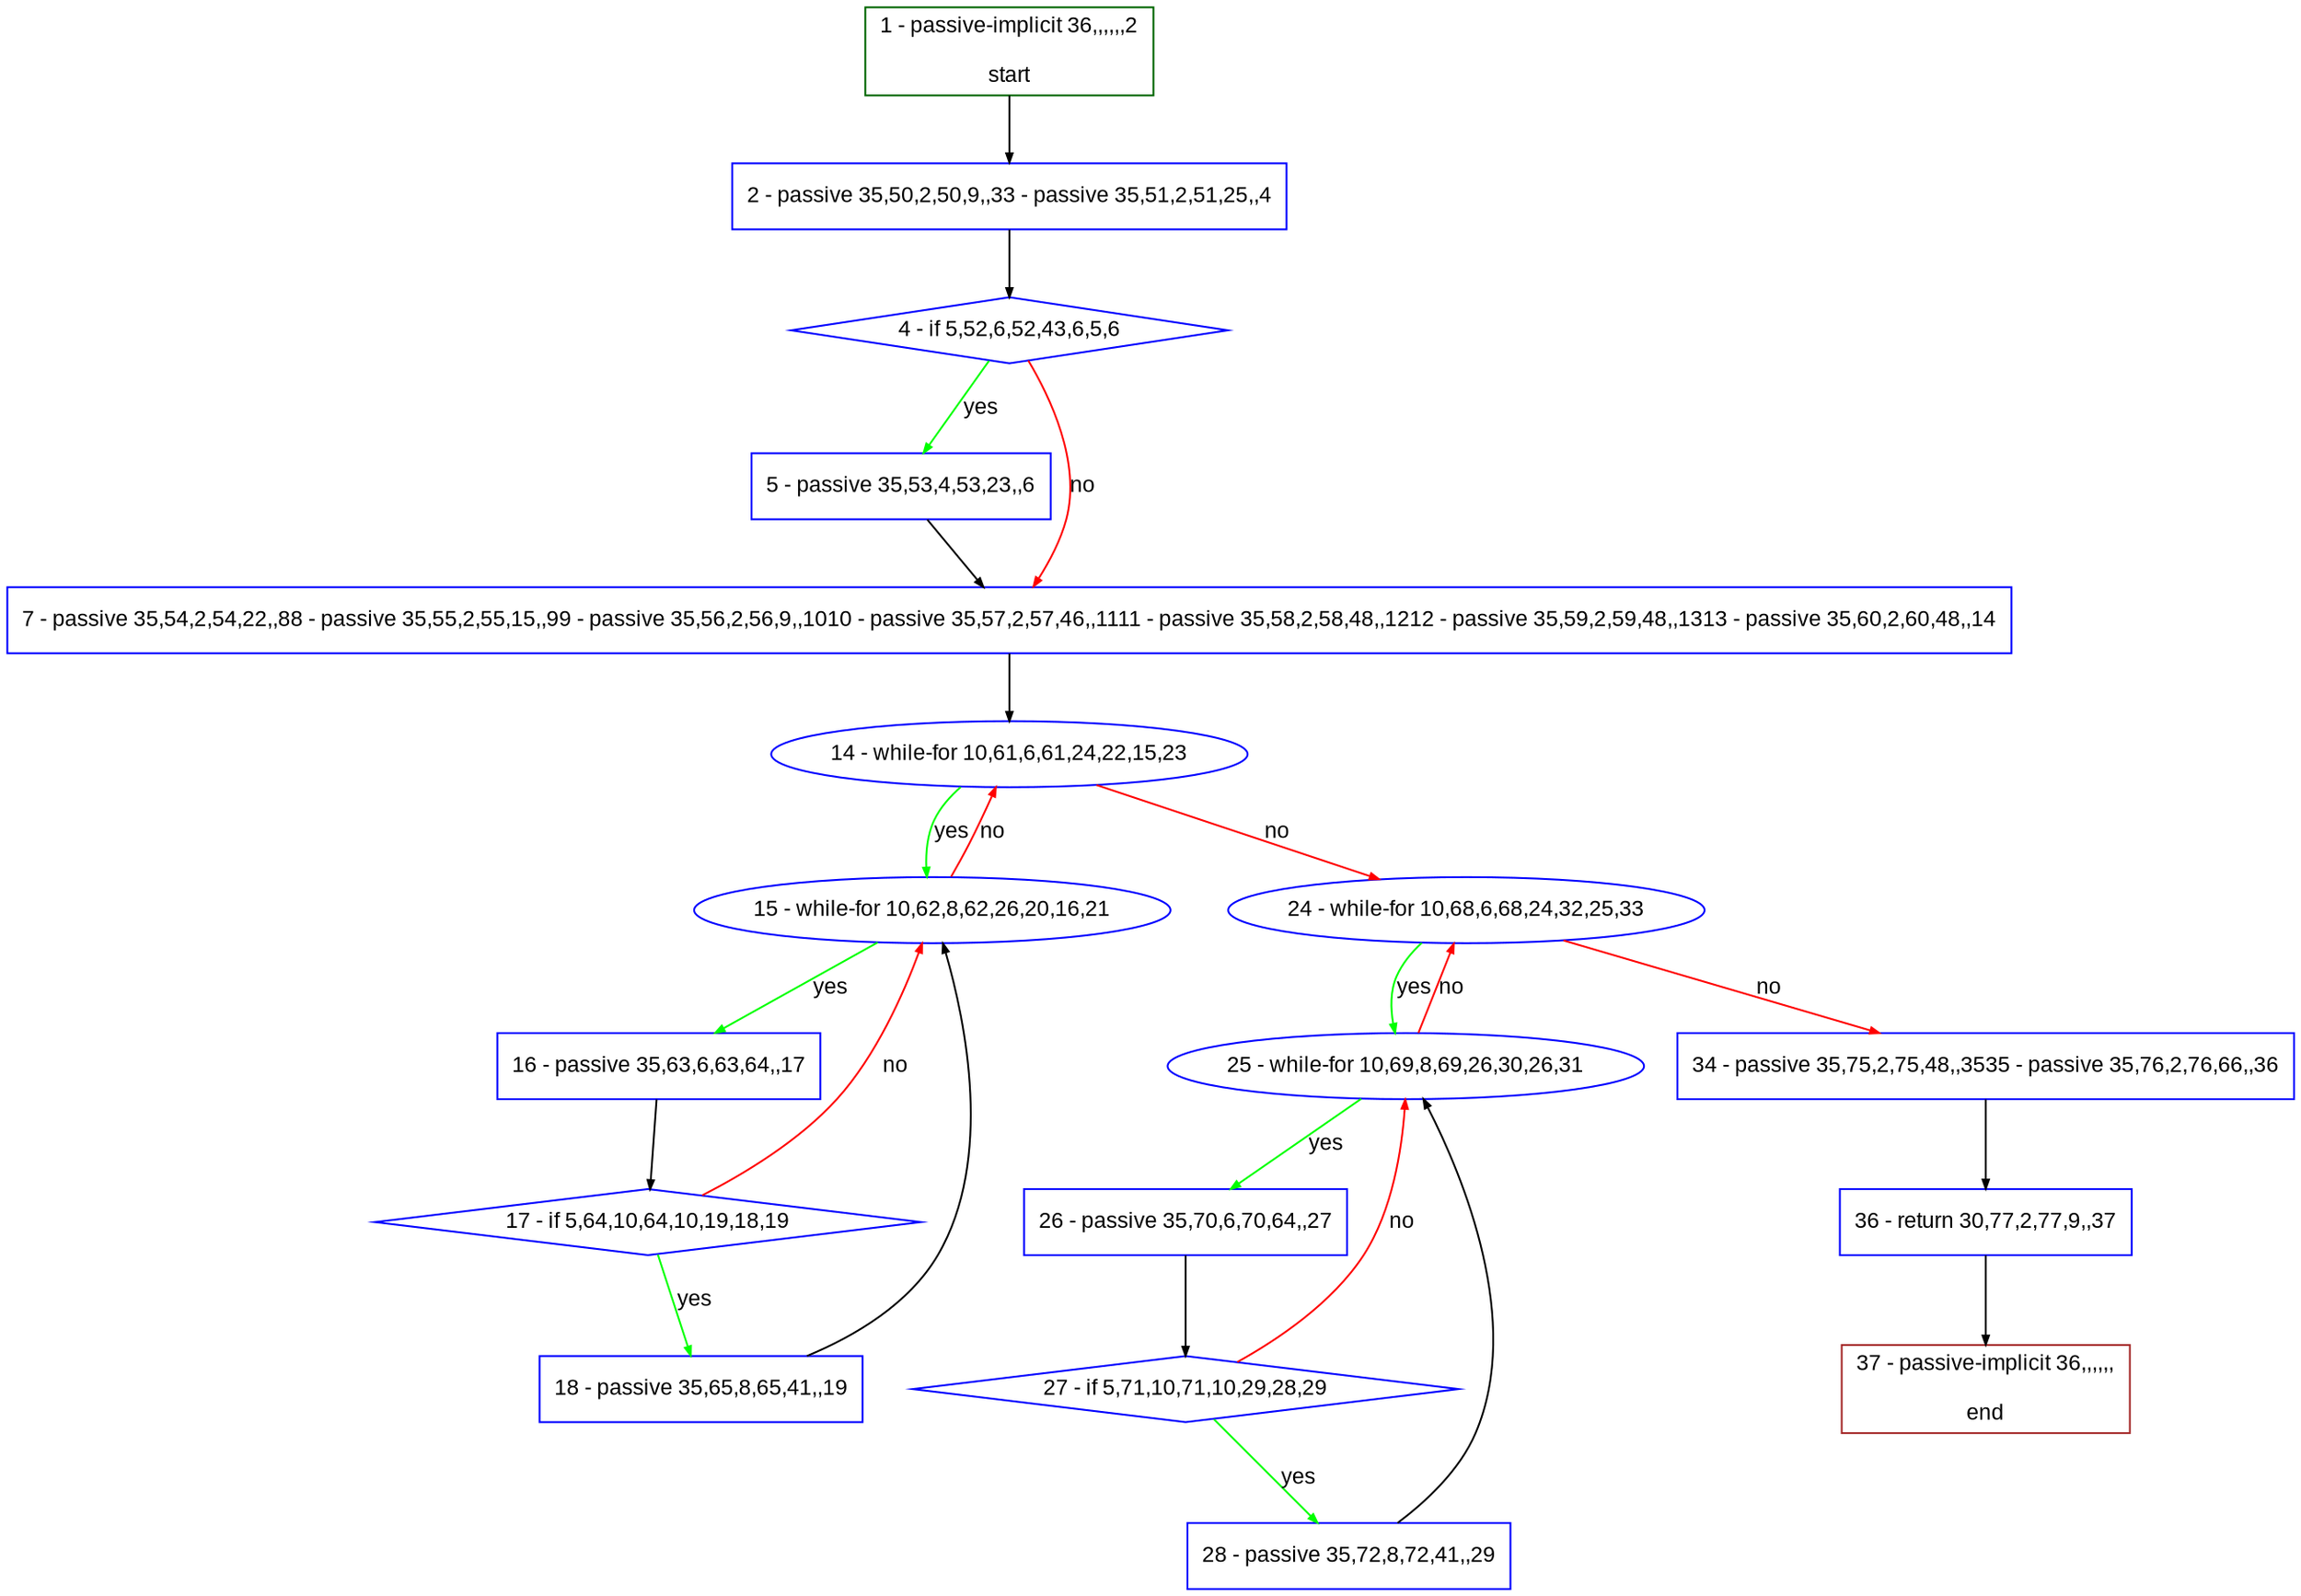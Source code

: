 digraph "" {
  graph [pack="true", label="", fontsize="12", packmode="clust", fontname="Arial", fillcolor="#FFFFCC", bgcolor="white", style="rounded,filled", compound="true"];
  node [node_initialized="no", label="", color="grey", fontsize="12", fillcolor="white", fontname="Arial", style="filled", shape="rectangle", compound="true", fixedsize="false"];
  edge [fontcolor="black", arrowhead="normal", arrowtail="none", arrowsize="0.5", ltail="", label="", color="black", fontsize="12", lhead="", fontname="Arial", dir="forward", compound="true"];
  __N1 [label="2 - passive 35,50,2,50,9,,33 - passive 35,51,2,51,25,,4", color="#0000ff", fillcolor="#ffffff", style="filled", shape="box"];
  __N2 [label="1 - passive-implicit 36,,,,,,2\n\nstart", color="#006400", fillcolor="#ffffff", style="filled", shape="box"];
  __N3 [label="4 - if 5,52,6,52,43,6,5,6", color="#0000ff", fillcolor="#ffffff", style="filled", shape="diamond"];
  __N4 [label="5 - passive 35,53,4,53,23,,6", color="#0000ff", fillcolor="#ffffff", style="filled", shape="box"];
  __N5 [label="7 - passive 35,54,2,54,22,,88 - passive 35,55,2,55,15,,99 - passive 35,56,2,56,9,,1010 - passive 35,57,2,57,46,,1111 - passive 35,58,2,58,48,,1212 - passive 35,59,2,59,48,,1313 - passive 35,60,2,60,48,,14", color="#0000ff", fillcolor="#ffffff", style="filled", shape="box"];
  __N6 [label="14 - while-for 10,61,6,61,24,22,15,23", color="#0000ff", fillcolor="#ffffff", style="filled", shape="oval"];
  __N7 [label="15 - while-for 10,62,8,62,26,20,16,21", color="#0000ff", fillcolor="#ffffff", style="filled", shape="oval"];
  __N8 [label="24 - while-for 10,68,6,68,24,32,25,33", color="#0000ff", fillcolor="#ffffff", style="filled", shape="oval"];
  __N9 [label="16 - passive 35,63,6,63,64,,17", color="#0000ff", fillcolor="#ffffff", style="filled", shape="box"];
  __N10 [label="17 - if 5,64,10,64,10,19,18,19", color="#0000ff", fillcolor="#ffffff", style="filled", shape="diamond"];
  __N11 [label="18 - passive 35,65,8,65,41,,19", color="#0000ff", fillcolor="#ffffff", style="filled", shape="box"];
  __N12 [label="25 - while-for 10,69,8,69,26,30,26,31", color="#0000ff", fillcolor="#ffffff", style="filled", shape="oval"];
  __N13 [label="34 - passive 35,75,2,75,48,,3535 - passive 35,76,2,76,66,,36", color="#0000ff", fillcolor="#ffffff", style="filled", shape="box"];
  __N14 [label="26 - passive 35,70,6,70,64,,27", color="#0000ff", fillcolor="#ffffff", style="filled", shape="box"];
  __N15 [label="27 - if 5,71,10,71,10,29,28,29", color="#0000ff", fillcolor="#ffffff", style="filled", shape="diamond"];
  __N16 [label="28 - passive 35,72,8,72,41,,29", color="#0000ff", fillcolor="#ffffff", style="filled", shape="box"];
  __N17 [label="36 - return 30,77,2,77,9,,37", color="#0000ff", fillcolor="#ffffff", style="filled", shape="box"];
  __N18 [label="37 - passive-implicit 36,,,,,,\n\nend", color="#a52a2a", fillcolor="#ffffff", style="filled", shape="box"];
  __N2 -> __N1 [arrowhead="normal", arrowtail="none", color="#000000", label="", dir="forward"];
  __N1 -> __N3 [arrowhead="normal", arrowtail="none", color="#000000", label="", dir="forward"];
  __N3 -> __N4 [arrowhead="normal", arrowtail="none", color="#00ff00", label="yes", dir="forward"];
  __N3 -> __N5 [arrowhead="normal", arrowtail="none", color="#ff0000", label="no", dir="forward"];
  __N4 -> __N5 [arrowhead="normal", arrowtail="none", color="#000000", label="", dir="forward"];
  __N5 -> __N6 [arrowhead="normal", arrowtail="none", color="#000000", label="", dir="forward"];
  __N6 -> __N7 [arrowhead="normal", arrowtail="none", color="#00ff00", label="yes", dir="forward"];
  __N7 -> __N6 [arrowhead="normal", arrowtail="none", color="#ff0000", label="no", dir="forward"];
  __N6 -> __N8 [arrowhead="normal", arrowtail="none", color="#ff0000", label="no", dir="forward"];
  __N7 -> __N9 [arrowhead="normal", arrowtail="none", color="#00ff00", label="yes", dir="forward"];
  __N9 -> __N10 [arrowhead="normal", arrowtail="none", color="#000000", label="", dir="forward"];
  __N10 -> __N7 [arrowhead="normal", arrowtail="none", color="#ff0000", label="no", dir="forward"];
  __N10 -> __N11 [arrowhead="normal", arrowtail="none", color="#00ff00", label="yes", dir="forward"];
  __N11 -> __N7 [arrowhead="normal", arrowtail="none", color="#000000", label="", dir="forward"];
  __N8 -> __N12 [arrowhead="normal", arrowtail="none", color="#00ff00", label="yes", dir="forward"];
  __N12 -> __N8 [arrowhead="normal", arrowtail="none", color="#ff0000", label="no", dir="forward"];
  __N8 -> __N13 [arrowhead="normal", arrowtail="none", color="#ff0000", label="no", dir="forward"];
  __N12 -> __N14 [arrowhead="normal", arrowtail="none", color="#00ff00", label="yes", dir="forward"];
  __N14 -> __N15 [arrowhead="normal", arrowtail="none", color="#000000", label="", dir="forward"];
  __N15 -> __N12 [arrowhead="normal", arrowtail="none", color="#ff0000", label="no", dir="forward"];
  __N15 -> __N16 [arrowhead="normal", arrowtail="none", color="#00ff00", label="yes", dir="forward"];
  __N16 -> __N12 [arrowhead="normal", arrowtail="none", color="#000000", label="", dir="forward"];
  __N13 -> __N17 [arrowhead="normal", arrowtail="none", color="#000000", label="", dir="forward"];
  __N17 -> __N18 [arrowhead="normal", arrowtail="none", color="#000000", label="", dir="forward"];
}
